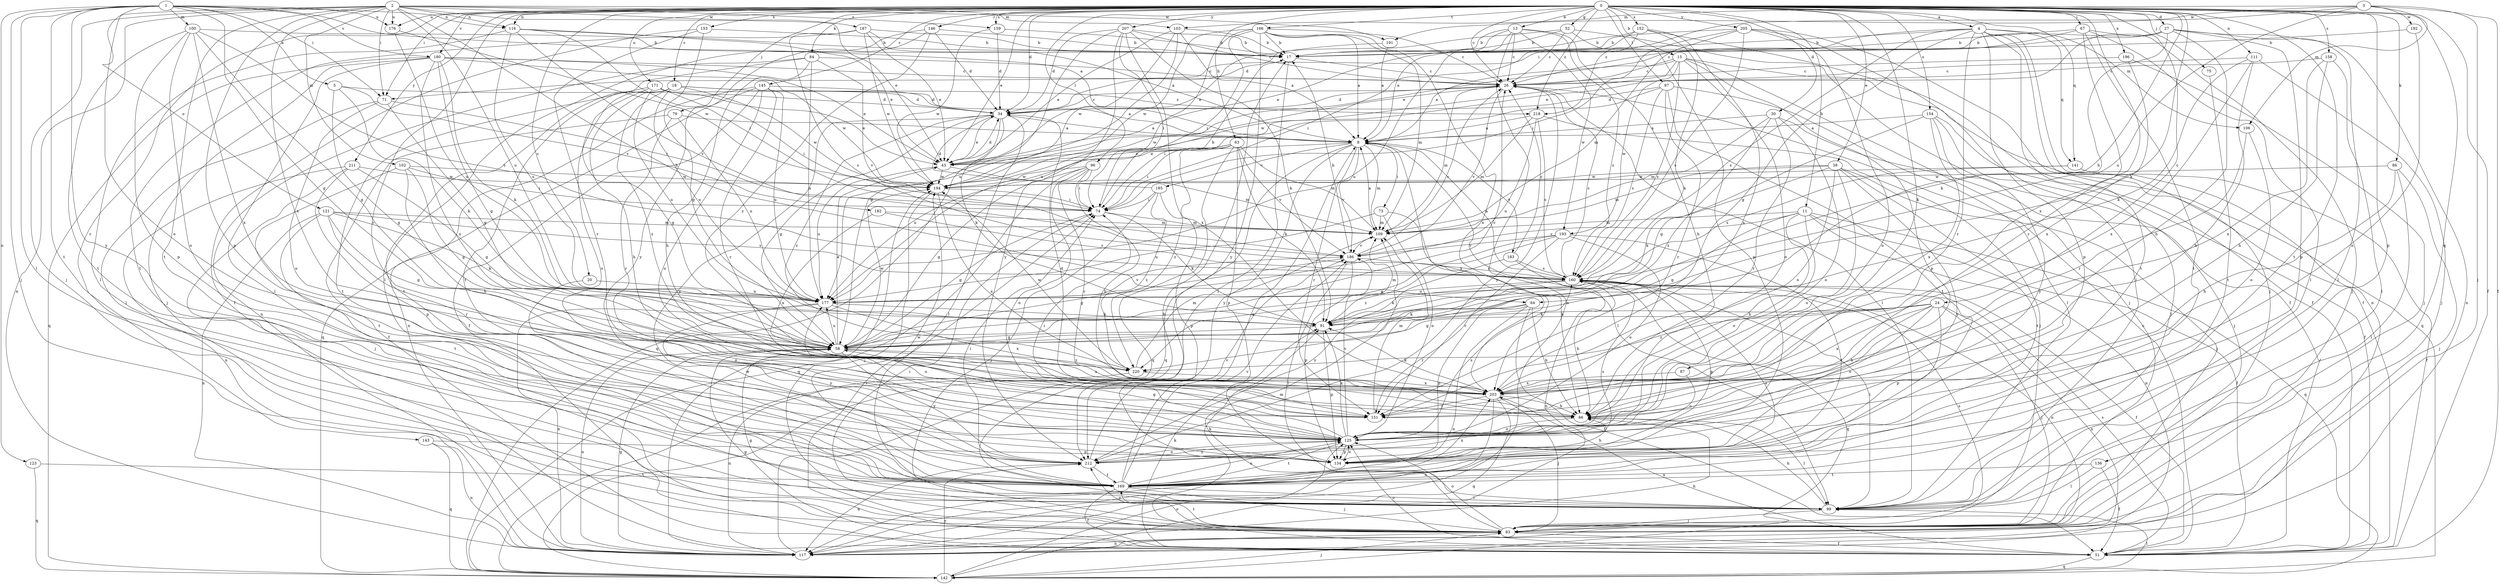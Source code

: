 strict digraph  {
0;
1;
2;
3;
4;
5;
8;
11;
13;
15;
17;
18;
20;
24;
26;
27;
30;
34;
38;
43;
51;
52;
58;
63;
64;
66;
67;
71;
73;
74;
75;
79;
83;
84;
86;
87;
91;
96;
97;
99;
100;
102;
103;
106;
109;
111;
116;
117;
121;
123;
125;
134;
136;
141;
142;
143;
145;
146;
151;
152;
153;
154;
158;
159;
160;
166;
169;
171;
176;
177;
180;
182;
183;
185;
186;
187;
191;
192;
193;
194;
196;
203;
205;
207;
211;
212;
218;
220;
0 -> 4  [label=a];
0 -> 11  [label=b];
0 -> 13  [label=b];
0 -> 15  [label=b];
0 -> 18  [label=c];
0 -> 20  [label=c];
0 -> 24  [label=c];
0 -> 26  [label=c];
0 -> 27  [label=d];
0 -> 30  [label=d];
0 -> 34  [label=d];
0 -> 38  [label=e];
0 -> 43  [label=e];
0 -> 51  [label=f];
0 -> 52  [label=g];
0 -> 63  [label=h];
0 -> 64  [label=h];
0 -> 67  [label=i];
0 -> 71  [label=i];
0 -> 75  [label=j];
0 -> 79  [label=j];
0 -> 84  [label=k];
0 -> 86  [label=k];
0 -> 87  [label=k];
0 -> 91  [label=k];
0 -> 96  [label=l];
0 -> 97  [label=l];
0 -> 111  [label=n];
0 -> 116  [label=n];
0 -> 134  [label=p];
0 -> 136  [label=q];
0 -> 141  [label=q];
0 -> 143  [label=r];
0 -> 145  [label=r];
0 -> 146  [label=r];
0 -> 151  [label=r];
0 -> 152  [label=s];
0 -> 153  [label=s];
0 -> 154  [label=s];
0 -> 158  [label=s];
0 -> 159  [label=s];
0 -> 166  [label=t];
0 -> 169  [label=t];
0 -> 171  [label=u];
0 -> 176  [label=u];
0 -> 180  [label=v];
0 -> 196  [label=x];
0 -> 203  [label=x];
0 -> 205  [label=y];
0 -> 207  [label=y];
0 -> 211  [label=y];
0 -> 218  [label=z];
1 -> 5  [label=a];
1 -> 8  [label=a];
1 -> 58  [label=g];
1 -> 71  [label=i];
1 -> 83  [label=j];
1 -> 99  [label=l];
1 -> 100  [label=m];
1 -> 116  [label=n];
1 -> 121  [label=o];
1 -> 123  [label=o];
1 -> 169  [label=t];
1 -> 176  [label=u];
1 -> 180  [label=v];
1 -> 212  [label=y];
2 -> 43  [label=e];
2 -> 64  [label=h];
2 -> 71  [label=i];
2 -> 83  [label=j];
2 -> 102  [label=m];
2 -> 103  [label=m];
2 -> 116  [label=n];
2 -> 117  [label=n];
2 -> 125  [label=o];
2 -> 134  [label=p];
2 -> 159  [label=s];
2 -> 169  [label=t];
2 -> 176  [label=u];
2 -> 177  [label=u];
2 -> 187  [label=w];
2 -> 191  [label=w];
2 -> 203  [label=x];
3 -> 51  [label=f];
3 -> 83  [label=j];
3 -> 103  [label=m];
3 -> 106  [label=m];
3 -> 177  [label=u];
3 -> 191  [label=w];
3 -> 192  [label=w];
3 -> 218  [label=z];
4 -> 17  [label=b];
4 -> 58  [label=g];
4 -> 71  [label=i];
4 -> 83  [label=j];
4 -> 106  [label=m];
4 -> 117  [label=n];
4 -> 134  [label=p];
4 -> 141  [label=q];
4 -> 151  [label=r];
4 -> 160  [label=s];
4 -> 169  [label=t];
5 -> 58  [label=g];
5 -> 91  [label=k];
5 -> 182  [label=v];
5 -> 218  [label=z];
8 -> 43  [label=e];
8 -> 73  [label=i];
8 -> 99  [label=l];
8 -> 109  [label=m];
8 -> 142  [label=q];
8 -> 151  [label=r];
8 -> 183  [label=v];
8 -> 185  [label=v];
8 -> 186  [label=v];
8 -> 203  [label=x];
8 -> 212  [label=y];
11 -> 51  [label=f];
11 -> 58  [label=g];
11 -> 66  [label=h];
11 -> 109  [label=m];
11 -> 117  [label=n];
11 -> 125  [label=o];
11 -> 142  [label=q];
11 -> 186  [label=v];
13 -> 8  [label=a];
13 -> 17  [label=b];
13 -> 26  [label=c];
13 -> 66  [label=h];
13 -> 117  [label=n];
13 -> 160  [label=s];
13 -> 177  [label=u];
13 -> 193  [label=w];
15 -> 8  [label=a];
15 -> 26  [label=c];
15 -> 83  [label=j];
15 -> 125  [label=o];
15 -> 134  [label=p];
15 -> 142  [label=q];
15 -> 160  [label=s];
15 -> 193  [label=w];
15 -> 194  [label=w];
17 -> 26  [label=c];
17 -> 99  [label=l];
18 -> 8  [label=a];
18 -> 34  [label=d];
18 -> 66  [label=h];
18 -> 125  [label=o];
18 -> 169  [label=t];
18 -> 177  [label=u];
18 -> 194  [label=w];
18 -> 220  [label=z];
20 -> 125  [label=o];
20 -> 177  [label=u];
24 -> 58  [label=g];
24 -> 66  [label=h];
24 -> 83  [label=j];
24 -> 91  [label=k];
24 -> 117  [label=n];
24 -> 125  [label=o];
24 -> 134  [label=p];
24 -> 203  [label=x];
24 -> 220  [label=z];
26 -> 34  [label=d];
26 -> 99  [label=l];
26 -> 109  [label=m];
26 -> 186  [label=v];
26 -> 194  [label=w];
26 -> 212  [label=y];
27 -> 17  [label=b];
27 -> 26  [label=c];
27 -> 43  [label=e];
27 -> 66  [label=h];
27 -> 91  [label=k];
27 -> 99  [label=l];
27 -> 117  [label=n];
27 -> 134  [label=p];
30 -> 8  [label=a];
30 -> 83  [label=j];
30 -> 109  [label=m];
30 -> 125  [label=o];
30 -> 151  [label=r];
30 -> 220  [label=z];
34 -> 8  [label=a];
34 -> 26  [label=c];
34 -> 43  [label=e];
34 -> 58  [label=g];
34 -> 91  [label=k];
34 -> 99  [label=l];
34 -> 142  [label=q];
34 -> 212  [label=y];
34 -> 220  [label=z];
38 -> 83  [label=j];
38 -> 91  [label=k];
38 -> 109  [label=m];
38 -> 125  [label=o];
38 -> 169  [label=t];
38 -> 194  [label=w];
38 -> 203  [label=x];
38 -> 212  [label=y];
43 -> 34  [label=d];
43 -> 109  [label=m];
43 -> 177  [label=u];
43 -> 194  [label=w];
51 -> 26  [label=c];
51 -> 58  [label=g];
51 -> 74  [label=i];
51 -> 91  [label=k];
51 -> 109  [label=m];
51 -> 125  [label=o];
51 -> 142  [label=q];
51 -> 160  [label=s];
51 -> 203  [label=x];
52 -> 17  [label=b];
52 -> 26  [label=c];
52 -> 34  [label=d];
52 -> 51  [label=f];
52 -> 134  [label=p];
58 -> 26  [label=c];
58 -> 43  [label=e];
58 -> 117  [label=n];
58 -> 177  [label=u];
58 -> 194  [label=w];
58 -> 203  [label=x];
58 -> 212  [label=y];
58 -> 220  [label=z];
63 -> 43  [label=e];
63 -> 74  [label=i];
63 -> 91  [label=k];
63 -> 109  [label=m];
63 -> 134  [label=p];
63 -> 142  [label=q];
63 -> 177  [label=u];
63 -> 186  [label=v];
63 -> 220  [label=z];
64 -> 51  [label=f];
64 -> 66  [label=h];
64 -> 91  [label=k];
64 -> 117  [label=n];
64 -> 134  [label=p];
64 -> 151  [label=r];
66 -> 34  [label=d];
66 -> 99  [label=l];
66 -> 125  [label=o];
67 -> 17  [label=b];
67 -> 43  [label=e];
67 -> 83  [label=j];
67 -> 99  [label=l];
67 -> 151  [label=r];
67 -> 169  [label=t];
71 -> 58  [label=g];
71 -> 74  [label=i];
71 -> 99  [label=l];
71 -> 125  [label=o];
73 -> 66  [label=h];
73 -> 109  [label=m];
73 -> 125  [label=o];
73 -> 177  [label=u];
74 -> 17  [label=b];
74 -> 58  [label=g];
74 -> 91  [label=k];
74 -> 109  [label=m];
75 -> 169  [label=t];
79 -> 8  [label=a];
79 -> 51  [label=f];
79 -> 151  [label=r];
79 -> 177  [label=u];
83 -> 51  [label=f];
83 -> 58  [label=g];
83 -> 74  [label=i];
83 -> 91  [label=k];
83 -> 117  [label=n];
83 -> 125  [label=o];
83 -> 160  [label=s];
83 -> 169  [label=t];
83 -> 212  [label=y];
84 -> 26  [label=c];
84 -> 66  [label=h];
84 -> 117  [label=n];
84 -> 169  [label=t];
84 -> 177  [label=u];
84 -> 186  [label=v];
86 -> 66  [label=h];
86 -> 83  [label=j];
86 -> 99  [label=l];
86 -> 194  [label=w];
87 -> 125  [label=o];
87 -> 203  [label=x];
91 -> 58  [label=g];
91 -> 109  [label=m];
91 -> 134  [label=p];
96 -> 58  [label=g];
96 -> 66  [label=h];
96 -> 74  [label=i];
96 -> 125  [label=o];
96 -> 142  [label=q];
96 -> 151  [label=r];
96 -> 194  [label=w];
97 -> 34  [label=d];
97 -> 74  [label=i];
97 -> 99  [label=l];
97 -> 151  [label=r];
97 -> 160  [label=s];
97 -> 169  [label=t];
99 -> 66  [label=h];
99 -> 83  [label=j];
100 -> 17  [label=b];
100 -> 58  [label=g];
100 -> 125  [label=o];
100 -> 134  [label=p];
100 -> 160  [label=s];
100 -> 169  [label=t];
100 -> 203  [label=x];
102 -> 58  [label=g];
102 -> 66  [label=h];
102 -> 74  [label=i];
102 -> 169  [label=t];
102 -> 194  [label=w];
103 -> 8  [label=a];
103 -> 17  [label=b];
103 -> 43  [label=e];
103 -> 177  [label=u];
103 -> 194  [label=w];
106 -> 125  [label=o];
106 -> 151  [label=r];
109 -> 8  [label=a];
109 -> 186  [label=v];
111 -> 26  [label=c];
111 -> 66  [label=h];
111 -> 83  [label=j];
111 -> 91  [label=k];
111 -> 203  [label=x];
116 -> 17  [label=b];
116 -> 43  [label=e];
116 -> 74  [label=i];
116 -> 99  [label=l];
116 -> 177  [label=u];
116 -> 186  [label=v];
117 -> 17  [label=b];
117 -> 58  [label=g];
117 -> 66  [label=h];
117 -> 194  [label=w];
121 -> 58  [label=g];
121 -> 91  [label=k];
121 -> 109  [label=m];
121 -> 117  [label=n];
121 -> 151  [label=r];
121 -> 160  [label=s];
121 -> 169  [label=t];
123 -> 142  [label=q];
123 -> 169  [label=t];
125 -> 58  [label=g];
125 -> 74  [label=i];
125 -> 91  [label=k];
125 -> 134  [label=p];
125 -> 160  [label=s];
125 -> 169  [label=t];
125 -> 177  [label=u];
125 -> 186  [label=v];
125 -> 212  [label=y];
134 -> 66  [label=h];
134 -> 125  [label=o];
136 -> 51  [label=f];
136 -> 99  [label=l];
136 -> 169  [label=t];
141 -> 51  [label=f];
141 -> 160  [label=s];
141 -> 194  [label=w];
142 -> 83  [label=j];
142 -> 99  [label=l];
142 -> 125  [label=o];
142 -> 212  [label=y];
143 -> 117  [label=n];
143 -> 134  [label=p];
143 -> 142  [label=q];
145 -> 34  [label=d];
145 -> 51  [label=f];
145 -> 117  [label=n];
145 -> 125  [label=o];
145 -> 142  [label=q];
145 -> 151  [label=r];
145 -> 177  [label=u];
146 -> 17  [label=b];
146 -> 34  [label=d];
146 -> 99  [label=l];
146 -> 212  [label=y];
146 -> 220  [label=z];
151 -> 109  [label=m];
152 -> 17  [label=b];
152 -> 43  [label=e];
152 -> 51  [label=f];
152 -> 74  [label=i];
152 -> 91  [label=k];
152 -> 203  [label=x];
153 -> 17  [label=b];
153 -> 51  [label=f];
153 -> 58  [label=g];
153 -> 151  [label=r];
154 -> 8  [label=a];
154 -> 51  [label=f];
154 -> 58  [label=g];
154 -> 99  [label=l];
154 -> 203  [label=x];
154 -> 212  [label=y];
158 -> 26  [label=c];
158 -> 66  [label=h];
158 -> 99  [label=l];
158 -> 203  [label=x];
159 -> 17  [label=b];
159 -> 34  [label=d];
159 -> 194  [label=w];
160 -> 8  [label=a];
160 -> 26  [label=c];
160 -> 51  [label=f];
160 -> 66  [label=h];
160 -> 91  [label=k];
160 -> 99  [label=l];
160 -> 117  [label=n];
160 -> 134  [label=p];
160 -> 142  [label=q];
160 -> 177  [label=u];
166 -> 8  [label=a];
166 -> 17  [label=b];
166 -> 26  [label=c];
166 -> 74  [label=i];
166 -> 109  [label=m];
166 -> 177  [label=u];
166 -> 194  [label=w];
166 -> 203  [label=x];
166 -> 212  [label=y];
169 -> 8  [label=a];
169 -> 51  [label=f];
169 -> 74  [label=i];
169 -> 83  [label=j];
169 -> 99  [label=l];
169 -> 125  [label=o];
169 -> 160  [label=s];
169 -> 186  [label=v];
169 -> 194  [label=w];
169 -> 203  [label=x];
171 -> 34  [label=d];
171 -> 43  [label=e];
171 -> 58  [label=g];
171 -> 74  [label=i];
171 -> 169  [label=t];
171 -> 177  [label=u];
176 -> 177  [label=u];
176 -> 194  [label=w];
177 -> 91  [label=k];
177 -> 117  [label=n];
177 -> 186  [label=v];
177 -> 203  [label=x];
177 -> 212  [label=y];
180 -> 26  [label=c];
180 -> 43  [label=e];
180 -> 58  [label=g];
180 -> 83  [label=j];
180 -> 91  [label=k];
180 -> 99  [label=l];
180 -> 142  [label=q];
180 -> 194  [label=w];
180 -> 203  [label=x];
182 -> 109  [label=m];
182 -> 160  [label=s];
182 -> 203  [label=x];
183 -> 26  [label=c];
183 -> 117  [label=n];
183 -> 160  [label=s];
183 -> 212  [label=y];
185 -> 34  [label=d];
185 -> 74  [label=i];
185 -> 83  [label=j];
185 -> 134  [label=p];
185 -> 220  [label=z];
186 -> 17  [label=b];
186 -> 26  [label=c];
186 -> 58  [label=g];
186 -> 99  [label=l];
186 -> 134  [label=p];
186 -> 160  [label=s];
187 -> 8  [label=a];
187 -> 17  [label=b];
187 -> 43  [label=e];
187 -> 160  [label=s];
187 -> 169  [label=t];
187 -> 194  [label=w];
191 -> 8  [label=a];
191 -> 43  [label=e];
192 -> 17  [label=b];
192 -> 125  [label=o];
193 -> 58  [label=g];
193 -> 125  [label=o];
193 -> 151  [label=r];
193 -> 169  [label=t];
193 -> 186  [label=v];
193 -> 220  [label=z];
194 -> 74  [label=i];
194 -> 83  [label=j];
194 -> 203  [label=x];
196 -> 26  [label=c];
196 -> 83  [label=j];
196 -> 203  [label=x];
203 -> 66  [label=h];
203 -> 83  [label=j];
203 -> 91  [label=k];
203 -> 117  [label=n];
203 -> 142  [label=q];
203 -> 151  [label=r];
205 -> 17  [label=b];
205 -> 51  [label=f];
205 -> 74  [label=i];
205 -> 99  [label=l];
205 -> 109  [label=m];
205 -> 125  [label=o];
205 -> 160  [label=s];
207 -> 17  [label=b];
207 -> 26  [label=c];
207 -> 34  [label=d];
207 -> 58  [label=g];
207 -> 74  [label=i];
207 -> 91  [label=k];
207 -> 203  [label=x];
207 -> 212  [label=y];
211 -> 58  [label=g];
211 -> 83  [label=j];
211 -> 117  [label=n];
211 -> 134  [label=p];
211 -> 194  [label=w];
212 -> 117  [label=n];
212 -> 125  [label=o];
212 -> 160  [label=s];
212 -> 169  [label=t];
212 -> 186  [label=v];
218 -> 8  [label=a];
218 -> 83  [label=j];
218 -> 109  [label=m];
218 -> 160  [label=s];
218 -> 177  [label=u];
220 -> 109  [label=m];
220 -> 117  [label=n];
220 -> 194  [label=w];
220 -> 203  [label=x];
}
